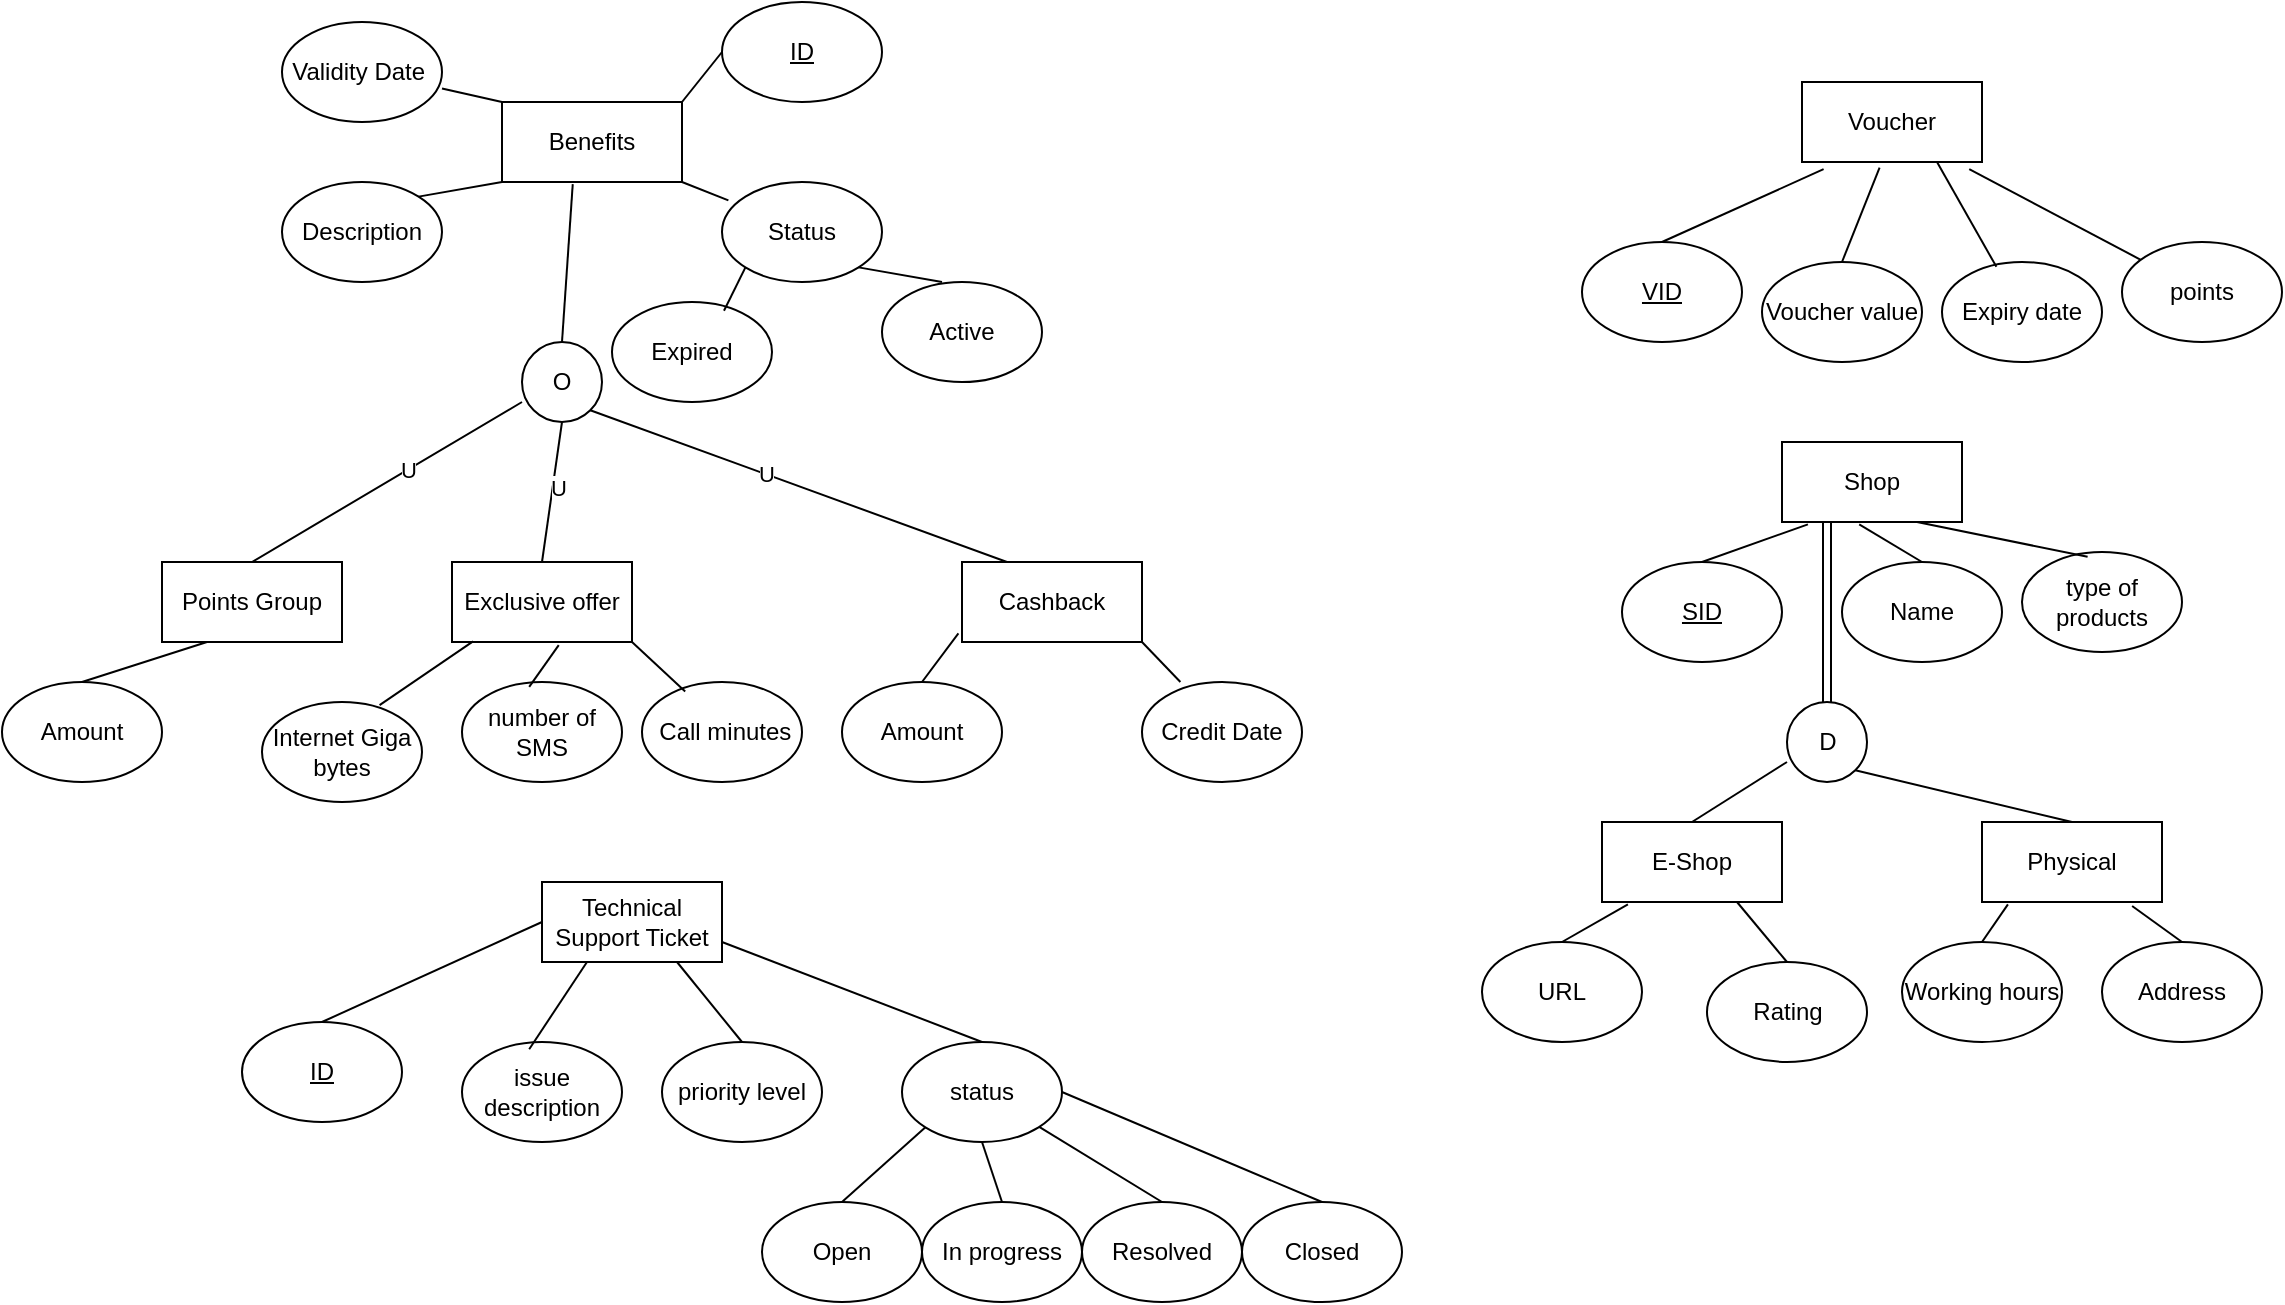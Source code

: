 <mxfile version="24.7.16">
  <diagram name="Page-1" id="bzFrpl2pj5LAW_aKo6UX">
    <mxGraphModel dx="1050" dy="522" grid="1" gridSize="10" guides="1" tooltips="1" connect="1" arrows="1" fold="1" page="1" pageScale="1" pageWidth="1169" pageHeight="1654" math="0" shadow="0">
      <root>
        <mxCell id="0" />
        <mxCell id="1" parent="0" />
        <mxCell id="9BoYEC_utU_tpTVn1mRY-117" value="Benefits" style="rounded=0;whiteSpace=wrap;html=1;" vertex="1" parent="1">
          <mxGeometry x="250" y="50" width="90" height="40" as="geometry" />
        </mxCell>
        <mxCell id="9BoYEC_utU_tpTVn1mRY-118" value="&lt;u&gt;ID&lt;/u&gt;" style="ellipse;whiteSpace=wrap;html=1;" vertex="1" parent="1">
          <mxGeometry x="360" width="80" height="50" as="geometry" />
        </mxCell>
        <mxCell id="9BoYEC_utU_tpTVn1mRY-119" value="Validity Date&amp;nbsp;" style="ellipse;whiteSpace=wrap;html=1;" vertex="1" parent="1">
          <mxGeometry x="140" y="10" width="80" height="50" as="geometry" />
        </mxCell>
        <mxCell id="9BoYEC_utU_tpTVn1mRY-120" value="Status" style="ellipse;whiteSpace=wrap;html=1;" vertex="1" parent="1">
          <mxGeometry x="360" y="90" width="80" height="50" as="geometry" />
        </mxCell>
        <mxCell id="9BoYEC_utU_tpTVn1mRY-121" value="Description" style="ellipse;whiteSpace=wrap;html=1;" vertex="1" parent="1">
          <mxGeometry x="140" y="90" width="80" height="50" as="geometry" />
        </mxCell>
        <mxCell id="9BoYEC_utU_tpTVn1mRY-122" value="Active" style="ellipse;whiteSpace=wrap;html=1;" vertex="1" parent="1">
          <mxGeometry x="440" y="140" width="80" height="50" as="geometry" />
        </mxCell>
        <mxCell id="9BoYEC_utU_tpTVn1mRY-123" value="Expired" style="ellipse;whiteSpace=wrap;html=1;" vertex="1" parent="1">
          <mxGeometry x="305" y="150" width="80" height="50" as="geometry" />
        </mxCell>
        <mxCell id="9BoYEC_utU_tpTVn1mRY-124" value="" style="endArrow=none;html=1;rounded=0;entryX=0;entryY=1;entryDx=0;entryDy=0;exitX=0.7;exitY=0.088;exitDx=0;exitDy=0;exitPerimeter=0;" edge="1" parent="1" source="9BoYEC_utU_tpTVn1mRY-123" target="9BoYEC_utU_tpTVn1mRY-120">
          <mxGeometry width="50" height="50" relative="1" as="geometry">
            <mxPoint x="420" y="280" as="sourcePoint" />
            <mxPoint x="470" y="230" as="targetPoint" />
          </mxGeometry>
        </mxCell>
        <mxCell id="9BoYEC_utU_tpTVn1mRY-125" value="" style="endArrow=none;html=1;rounded=0;exitX=1;exitY=0;exitDx=0;exitDy=0;entryX=0;entryY=1;entryDx=0;entryDy=0;" edge="1" parent="1" source="9BoYEC_utU_tpTVn1mRY-121" target="9BoYEC_utU_tpTVn1mRY-117">
          <mxGeometry width="50" height="50" relative="1" as="geometry">
            <mxPoint x="220" y="110" as="sourcePoint" />
            <mxPoint x="270" y="60" as="targetPoint" />
          </mxGeometry>
        </mxCell>
        <mxCell id="9BoYEC_utU_tpTVn1mRY-126" value="" style="endArrow=none;html=1;rounded=0;entryX=1;entryY=1;entryDx=0;entryDy=0;exitX=0.375;exitY=0;exitDx=0;exitDy=0;exitPerimeter=0;" edge="1" parent="1" source="9BoYEC_utU_tpTVn1mRY-122" target="9BoYEC_utU_tpTVn1mRY-120">
          <mxGeometry width="50" height="50" relative="1" as="geometry">
            <mxPoint x="480" y="210" as="sourcePoint" />
            <mxPoint x="530" y="160" as="targetPoint" />
          </mxGeometry>
        </mxCell>
        <mxCell id="9BoYEC_utU_tpTVn1mRY-127" value="" style="endArrow=none;html=1;rounded=0;entryX=0;entryY=0.5;entryDx=0;entryDy=0;exitX=1;exitY=0;exitDx=0;exitDy=0;" edge="1" parent="1" source="9BoYEC_utU_tpTVn1mRY-117" target="9BoYEC_utU_tpTVn1mRY-118">
          <mxGeometry width="50" height="50" relative="1" as="geometry">
            <mxPoint x="390" y="40" as="sourcePoint" />
            <mxPoint x="440" y="-10" as="targetPoint" />
          </mxGeometry>
        </mxCell>
        <mxCell id="9BoYEC_utU_tpTVn1mRY-128" value="" style="endArrow=none;html=1;rounded=0;entryX=0;entryY=0;entryDx=0;entryDy=0;exitX=1;exitY=0.664;exitDx=0;exitDy=0;exitPerimeter=0;" edge="1" parent="1" source="9BoYEC_utU_tpTVn1mRY-119" target="9BoYEC_utU_tpTVn1mRY-117">
          <mxGeometry width="50" height="50" relative="1" as="geometry">
            <mxPoint x="200" y="80" as="sourcePoint" />
            <mxPoint x="250" y="30" as="targetPoint" />
          </mxGeometry>
        </mxCell>
        <mxCell id="9BoYEC_utU_tpTVn1mRY-129" value="" style="endArrow=none;html=1;rounded=0;entryX=0.04;entryY=0.184;entryDx=0;entryDy=0;entryPerimeter=0;exitX=1;exitY=1;exitDx=0;exitDy=0;" edge="1" parent="1" source="9BoYEC_utU_tpTVn1mRY-117" target="9BoYEC_utU_tpTVn1mRY-120">
          <mxGeometry width="50" height="50" relative="1" as="geometry">
            <mxPoint x="370" y="170" as="sourcePoint" />
            <mxPoint x="420" y="120" as="targetPoint" />
          </mxGeometry>
        </mxCell>
        <mxCell id="9BoYEC_utU_tpTVn1mRY-130" value="Points Group" style="rounded=0;whiteSpace=wrap;html=1;" vertex="1" parent="1">
          <mxGeometry x="80" y="280" width="90" height="40" as="geometry" />
        </mxCell>
        <mxCell id="9BoYEC_utU_tpTVn1mRY-131" value="Amount" style="ellipse;whiteSpace=wrap;html=1;" vertex="1" parent="1">
          <mxGeometry y="340" width="80" height="50" as="geometry" />
        </mxCell>
        <mxCell id="9BoYEC_utU_tpTVn1mRY-132" value="" style="endArrow=none;html=1;rounded=0;exitX=0.5;exitY=0;exitDx=0;exitDy=0;entryX=0.25;entryY=1;entryDx=0;entryDy=0;" edge="1" parent="1" source="9BoYEC_utU_tpTVn1mRY-131" target="9BoYEC_utU_tpTVn1mRY-130">
          <mxGeometry width="50" height="50" relative="1" as="geometry">
            <mxPoint x="-80" y="450" as="sourcePoint" />
            <mxPoint x="-30" y="400" as="targetPoint" />
          </mxGeometry>
        </mxCell>
        <mxCell id="9BoYEC_utU_tpTVn1mRY-133" value="Exclusive offer" style="rounded=0;whiteSpace=wrap;html=1;" vertex="1" parent="1">
          <mxGeometry x="225" y="280" width="90" height="40" as="geometry" />
        </mxCell>
        <mxCell id="9BoYEC_utU_tpTVn1mRY-134" value="Internet Giga bytes" style="ellipse;whiteSpace=wrap;html=1;" vertex="1" parent="1">
          <mxGeometry x="130" y="350" width="80" height="50" as="geometry" />
        </mxCell>
        <mxCell id="9BoYEC_utU_tpTVn1mRY-135" value="number of SMS" style="ellipse;whiteSpace=wrap;html=1;" vertex="1" parent="1">
          <mxGeometry x="230" y="340" width="80" height="50" as="geometry" />
        </mxCell>
        <mxCell id="9BoYEC_utU_tpTVn1mRY-136" value="&amp;nbsp;Call minutes" style="ellipse;whiteSpace=wrap;html=1;" vertex="1" parent="1">
          <mxGeometry x="320" y="340" width="80" height="50" as="geometry" />
        </mxCell>
        <mxCell id="9BoYEC_utU_tpTVn1mRY-137" value="" style="endArrow=none;html=1;rounded=0;exitX=0.735;exitY=0.032;exitDx=0;exitDy=0;exitPerimeter=0;entryX=0.117;entryY=0.993;entryDx=0;entryDy=0;entryPerimeter=0;" edge="1" parent="1" source="9BoYEC_utU_tpTVn1mRY-134" target="9BoYEC_utU_tpTVn1mRY-133">
          <mxGeometry width="50" height="50" relative="1" as="geometry">
            <mxPoint x="190" y="460" as="sourcePoint" />
            <mxPoint x="240" y="410" as="targetPoint" />
          </mxGeometry>
        </mxCell>
        <mxCell id="9BoYEC_utU_tpTVn1mRY-138" value="" style="endArrow=none;html=1;rounded=0;exitX=0.42;exitY=0.048;exitDx=0;exitDy=0;exitPerimeter=0;entryX=0.593;entryY=1.04;entryDx=0;entryDy=0;entryPerimeter=0;" edge="1" parent="1" source="9BoYEC_utU_tpTVn1mRY-135" target="9BoYEC_utU_tpTVn1mRY-133">
          <mxGeometry width="50" height="50" relative="1" as="geometry">
            <mxPoint x="240" y="460" as="sourcePoint" />
            <mxPoint x="290" y="410" as="targetPoint" />
          </mxGeometry>
        </mxCell>
        <mxCell id="9BoYEC_utU_tpTVn1mRY-139" value="" style="endArrow=none;html=1;rounded=0;exitX=0.27;exitY=0.096;exitDx=0;exitDy=0;exitPerimeter=0;entryX=1;entryY=1;entryDx=0;entryDy=0;" edge="1" parent="1" source="9BoYEC_utU_tpTVn1mRY-136" target="9BoYEC_utU_tpTVn1mRY-133">
          <mxGeometry width="50" height="50" relative="1" as="geometry">
            <mxPoint x="390" y="440" as="sourcePoint" />
            <mxPoint x="440" y="390" as="targetPoint" />
          </mxGeometry>
        </mxCell>
        <mxCell id="9BoYEC_utU_tpTVn1mRY-140" value="Cashback" style="rounded=0;whiteSpace=wrap;html=1;" vertex="1" parent="1">
          <mxGeometry x="480" y="280" width="90" height="40" as="geometry" />
        </mxCell>
        <mxCell id="9BoYEC_utU_tpTVn1mRY-141" value="Amount" style="ellipse;whiteSpace=wrap;html=1;" vertex="1" parent="1">
          <mxGeometry x="420" y="340" width="80" height="50" as="geometry" />
        </mxCell>
        <mxCell id="9BoYEC_utU_tpTVn1mRY-142" value="" style="endArrow=none;html=1;rounded=0;exitX=0.5;exitY=0;exitDx=0;exitDy=0;entryX=-0.02;entryY=0.893;entryDx=0;entryDy=0;entryPerimeter=0;" edge="1" parent="1" source="9BoYEC_utU_tpTVn1mRY-141" target="9BoYEC_utU_tpTVn1mRY-140">
          <mxGeometry width="50" height="50" relative="1" as="geometry">
            <mxPoint x="560" y="460" as="sourcePoint" />
            <mxPoint x="610" y="410" as="targetPoint" />
          </mxGeometry>
        </mxCell>
        <mxCell id="9BoYEC_utU_tpTVn1mRY-143" value="Credit Date" style="ellipse;whiteSpace=wrap;html=1;" vertex="1" parent="1">
          <mxGeometry x="570" y="340" width="80" height="50" as="geometry" />
        </mxCell>
        <mxCell id="9BoYEC_utU_tpTVn1mRY-144" value="" style="endArrow=none;html=1;rounded=0;entryX=1;entryY=1;entryDx=0;entryDy=0;exitX=0.24;exitY=0;exitDx=0;exitDy=0;exitPerimeter=0;" edge="1" parent="1" source="9BoYEC_utU_tpTVn1mRY-143" target="9BoYEC_utU_tpTVn1mRY-140">
          <mxGeometry width="50" height="50" relative="1" as="geometry">
            <mxPoint x="740" y="480" as="sourcePoint" />
            <mxPoint x="790" y="430" as="targetPoint" />
          </mxGeometry>
        </mxCell>
        <mxCell id="9BoYEC_utU_tpTVn1mRY-145" value="O" style="ellipse;whiteSpace=wrap;html=1;aspect=fixed;" vertex="1" parent="1">
          <mxGeometry x="260" y="170" width="40" height="40" as="geometry" />
        </mxCell>
        <mxCell id="9BoYEC_utU_tpTVn1mRY-146" value="" style="endArrow=none;html=1;rounded=0;exitX=0.5;exitY=0;exitDx=0;exitDy=0;entryX=0.5;entryY=1;entryDx=0;entryDy=0;" edge="1" parent="1" source="9BoYEC_utU_tpTVn1mRY-133" target="9BoYEC_utU_tpTVn1mRY-145">
          <mxGeometry width="50" height="50" relative="1" as="geometry">
            <mxPoint x="240" y="310" as="sourcePoint" />
            <mxPoint x="290" y="260" as="targetPoint" />
          </mxGeometry>
        </mxCell>
        <mxCell id="9BoYEC_utU_tpTVn1mRY-147" value="U" style="edgeLabel;html=1;align=center;verticalAlign=middle;resizable=0;points=[];" vertex="1" connectable="0" parent="9BoYEC_utU_tpTVn1mRY-146">
          <mxGeometry x="0.056" y="-2" relative="1" as="geometry">
            <mxPoint as="offset" />
          </mxGeometry>
        </mxCell>
        <mxCell id="9BoYEC_utU_tpTVn1mRY-148" value="" style="endArrow=none;html=1;rounded=0;entryX=0;entryY=0.75;entryDx=0;entryDy=0;entryPerimeter=0;exitX=0.5;exitY=0;exitDx=0;exitDy=0;" edge="1" parent="1" source="9BoYEC_utU_tpTVn1mRY-130" target="9BoYEC_utU_tpTVn1mRY-145">
          <mxGeometry width="50" height="50" relative="1" as="geometry">
            <mxPoint x="30" y="350" as="sourcePoint" />
            <mxPoint x="80" y="300" as="targetPoint" />
          </mxGeometry>
        </mxCell>
        <mxCell id="9BoYEC_utU_tpTVn1mRY-149" value="U" style="edgeLabel;html=1;align=center;verticalAlign=middle;resizable=0;points=[];" vertex="1" connectable="0" parent="9BoYEC_utU_tpTVn1mRY-148">
          <mxGeometry x="0.152" relative="1" as="geometry">
            <mxPoint as="offset" />
          </mxGeometry>
        </mxCell>
        <mxCell id="9BoYEC_utU_tpTVn1mRY-150" value="" style="endArrow=none;html=1;rounded=0;entryX=1;entryY=1;entryDx=0;entryDy=0;exitX=0.25;exitY=0;exitDx=0;exitDy=0;" edge="1" parent="1" source="9BoYEC_utU_tpTVn1mRY-140" target="9BoYEC_utU_tpTVn1mRY-145">
          <mxGeometry width="50" height="50" relative="1" as="geometry">
            <mxPoint x="450" y="350" as="sourcePoint" />
            <mxPoint x="500" y="300" as="targetPoint" />
          </mxGeometry>
        </mxCell>
        <mxCell id="9BoYEC_utU_tpTVn1mRY-151" value="U" style="edgeLabel;html=1;align=center;verticalAlign=middle;resizable=0;points=[];" vertex="1" connectable="0" parent="9BoYEC_utU_tpTVn1mRY-150">
          <mxGeometry x="0.154" relative="1" as="geometry">
            <mxPoint as="offset" />
          </mxGeometry>
        </mxCell>
        <mxCell id="9BoYEC_utU_tpTVn1mRY-152" value="" style="endArrow=none;html=1;rounded=0;entryX=0.393;entryY=1.027;entryDx=0;entryDy=0;entryPerimeter=0;exitX=0.5;exitY=0;exitDx=0;exitDy=0;" edge="1" parent="1" source="9BoYEC_utU_tpTVn1mRY-145" target="9BoYEC_utU_tpTVn1mRY-117">
          <mxGeometry width="50" height="50" relative="1" as="geometry">
            <mxPoint x="290" y="220" as="sourcePoint" />
            <mxPoint x="340" y="170" as="targetPoint" />
          </mxGeometry>
        </mxCell>
        <mxCell id="9BoYEC_utU_tpTVn1mRY-154" value="Voucher" style="rounded=0;whiteSpace=wrap;html=1;" vertex="1" parent="1">
          <mxGeometry x="900" y="40" width="90" height="40" as="geometry" />
        </mxCell>
        <mxCell id="9BoYEC_utU_tpTVn1mRY-192" value="&lt;u&gt;VID&lt;/u&gt;" style="ellipse;whiteSpace=wrap;html=1;" vertex="1" parent="1">
          <mxGeometry x="790" y="120" width="80" height="50" as="geometry" />
        </mxCell>
        <mxCell id="9BoYEC_utU_tpTVn1mRY-193" value="Voucher value" style="ellipse;whiteSpace=wrap;html=1;" vertex="1" parent="1">
          <mxGeometry x="880" y="130" width="80" height="50" as="geometry" />
        </mxCell>
        <mxCell id="9BoYEC_utU_tpTVn1mRY-194" value="Expiry date" style="ellipse;whiteSpace=wrap;html=1;" vertex="1" parent="1">
          <mxGeometry x="970" y="130" width="80" height="50" as="geometry" />
        </mxCell>
        <mxCell id="9BoYEC_utU_tpTVn1mRY-195" value="points" style="ellipse;whiteSpace=wrap;html=1;" vertex="1" parent="1">
          <mxGeometry x="1060" y="120" width="80" height="50" as="geometry" />
        </mxCell>
        <mxCell id="9BoYEC_utU_tpTVn1mRY-197" value="" style="endArrow=none;html=1;rounded=0;entryX=0.12;entryY=1.09;entryDx=0;entryDy=0;entryPerimeter=0;exitX=0.5;exitY=0;exitDx=0;exitDy=0;" edge="1" parent="1" source="9BoYEC_utU_tpTVn1mRY-192" target="9BoYEC_utU_tpTVn1mRY-154">
          <mxGeometry width="50" height="50" relative="1" as="geometry">
            <mxPoint x="850" y="120" as="sourcePoint" />
            <mxPoint x="900" y="70" as="targetPoint" />
          </mxGeometry>
        </mxCell>
        <mxCell id="9BoYEC_utU_tpTVn1mRY-199" value="" style="endArrow=none;html=1;rounded=0;exitX=0.5;exitY=0;exitDx=0;exitDy=0;entryX=0.431;entryY=1.07;entryDx=0;entryDy=0;entryPerimeter=0;" edge="1" parent="1" source="9BoYEC_utU_tpTVn1mRY-193" target="9BoYEC_utU_tpTVn1mRY-154">
          <mxGeometry width="50" height="50" relative="1" as="geometry">
            <mxPoint x="900" y="130" as="sourcePoint" />
            <mxPoint x="950" y="80" as="targetPoint" />
          </mxGeometry>
        </mxCell>
        <mxCell id="9BoYEC_utU_tpTVn1mRY-200" value="" style="endArrow=none;html=1;rounded=0;entryX=0.75;entryY=1;entryDx=0;entryDy=0;exitX=0.34;exitY=0.048;exitDx=0;exitDy=0;exitPerimeter=0;" edge="1" parent="1" source="9BoYEC_utU_tpTVn1mRY-194" target="9BoYEC_utU_tpTVn1mRY-154">
          <mxGeometry width="50" height="50" relative="1" as="geometry">
            <mxPoint x="1020" y="140" as="sourcePoint" />
            <mxPoint x="1070" y="90" as="targetPoint" />
          </mxGeometry>
        </mxCell>
        <mxCell id="9BoYEC_utU_tpTVn1mRY-201" value="" style="endArrow=none;html=1;rounded=0;entryX=0.929;entryY=1.09;entryDx=0;entryDy=0;entryPerimeter=0;" edge="1" parent="1" source="9BoYEC_utU_tpTVn1mRY-195" target="9BoYEC_utU_tpTVn1mRY-154">
          <mxGeometry width="50" height="50" relative="1" as="geometry">
            <mxPoint x="1050" y="100" as="sourcePoint" />
            <mxPoint x="1100" y="50" as="targetPoint" />
          </mxGeometry>
        </mxCell>
        <mxCell id="9BoYEC_utU_tpTVn1mRY-202" value="Shop" style="rounded=0;whiteSpace=wrap;html=1;" vertex="1" parent="1">
          <mxGeometry x="890" y="220" width="90" height="40" as="geometry" />
        </mxCell>
        <mxCell id="9BoYEC_utU_tpTVn1mRY-203" value="&lt;u&gt;SID&lt;/u&gt;" style="ellipse;whiteSpace=wrap;html=1;" vertex="1" parent="1">
          <mxGeometry x="810" y="280" width="80" height="50" as="geometry" />
        </mxCell>
        <mxCell id="9BoYEC_utU_tpTVn1mRY-204" value="Name" style="ellipse;whiteSpace=wrap;html=1;" vertex="1" parent="1">
          <mxGeometry x="920" y="280" width="80" height="50" as="geometry" />
        </mxCell>
        <mxCell id="9BoYEC_utU_tpTVn1mRY-205" value="type of products" style="ellipse;whiteSpace=wrap;html=1;" vertex="1" parent="1">
          <mxGeometry x="1010" y="275" width="80" height="50" as="geometry" />
        </mxCell>
        <mxCell id="9BoYEC_utU_tpTVn1mRY-206" value="" style="endArrow=none;html=1;rounded=0;exitX=0.5;exitY=0;exitDx=0;exitDy=0;entryX=0.144;entryY=1.03;entryDx=0;entryDy=0;entryPerimeter=0;" edge="1" parent="1" source="9BoYEC_utU_tpTVn1mRY-203" target="9BoYEC_utU_tpTVn1mRY-202">
          <mxGeometry width="50" height="50" relative="1" as="geometry">
            <mxPoint x="895" y="340" as="sourcePoint" />
            <mxPoint x="945" y="290" as="targetPoint" />
          </mxGeometry>
        </mxCell>
        <mxCell id="9BoYEC_utU_tpTVn1mRY-208" value="" style="endArrow=none;html=1;rounded=0;entryX=0.429;entryY=1.03;entryDx=0;entryDy=0;entryPerimeter=0;exitX=0.5;exitY=0;exitDx=0;exitDy=0;" edge="1" parent="1" source="9BoYEC_utU_tpTVn1mRY-204" target="9BoYEC_utU_tpTVn1mRY-202">
          <mxGeometry width="50" height="50" relative="1" as="geometry">
            <mxPoint x="935" y="340" as="sourcePoint" />
            <mxPoint x="985" y="290" as="targetPoint" />
          </mxGeometry>
        </mxCell>
        <mxCell id="9BoYEC_utU_tpTVn1mRY-209" value="" style="endArrow=none;html=1;rounded=0;entryX=0.75;entryY=1;entryDx=0;entryDy=0;exitX=0.41;exitY=0.048;exitDx=0;exitDy=0;exitPerimeter=0;" edge="1" parent="1" source="9BoYEC_utU_tpTVn1mRY-205" target="9BoYEC_utU_tpTVn1mRY-202">
          <mxGeometry width="50" height="50" relative="1" as="geometry">
            <mxPoint x="1045" y="340" as="sourcePoint" />
            <mxPoint x="1095" y="290" as="targetPoint" />
          </mxGeometry>
        </mxCell>
        <mxCell id="9BoYEC_utU_tpTVn1mRY-211" value="Physical" style="rounded=0;whiteSpace=wrap;html=1;" vertex="1" parent="1">
          <mxGeometry x="990" y="410" width="90" height="40" as="geometry" />
        </mxCell>
        <mxCell id="9BoYEC_utU_tpTVn1mRY-212" value="Working hours" style="ellipse;whiteSpace=wrap;html=1;" vertex="1" parent="1">
          <mxGeometry x="950" y="470" width="80" height="50" as="geometry" />
        </mxCell>
        <mxCell id="9BoYEC_utU_tpTVn1mRY-213" value="Address" style="ellipse;whiteSpace=wrap;html=1;" vertex="1" parent="1">
          <mxGeometry x="1050" y="470" width="80" height="50" as="geometry" />
        </mxCell>
        <mxCell id="9BoYEC_utU_tpTVn1mRY-215" value="" style="endArrow=none;html=1;rounded=0;exitX=0.5;exitY=0;exitDx=0;exitDy=0;entryX=0.144;entryY=1.03;entryDx=0;entryDy=0;entryPerimeter=0;" edge="1" parent="1" source="9BoYEC_utU_tpTVn1mRY-212" target="9BoYEC_utU_tpTVn1mRY-211">
          <mxGeometry width="50" height="50" relative="1" as="geometry">
            <mxPoint x="937.5" y="570" as="sourcePoint" />
            <mxPoint x="987.5" y="520" as="targetPoint" />
          </mxGeometry>
        </mxCell>
        <mxCell id="9BoYEC_utU_tpTVn1mRY-216" value="" style="endArrow=none;html=1;rounded=0;entryX=0.834;entryY=1.05;entryDx=0;entryDy=0;entryPerimeter=0;exitX=0.5;exitY=0;exitDx=0;exitDy=0;" edge="1" parent="1" source="9BoYEC_utU_tpTVn1mRY-213" target="9BoYEC_utU_tpTVn1mRY-211">
          <mxGeometry width="50" height="50" relative="1" as="geometry">
            <mxPoint x="977.5" y="570" as="sourcePoint" />
            <mxPoint x="1027.5" y="520" as="targetPoint" />
          </mxGeometry>
        </mxCell>
        <mxCell id="9BoYEC_utU_tpTVn1mRY-218" value="E-Shop" style="rounded=0;whiteSpace=wrap;html=1;" vertex="1" parent="1">
          <mxGeometry x="800" y="410" width="90" height="40" as="geometry" />
        </mxCell>
        <mxCell id="9BoYEC_utU_tpTVn1mRY-219" value="URL" style="ellipse;whiteSpace=wrap;html=1;" vertex="1" parent="1">
          <mxGeometry x="740" y="470" width="80" height="50" as="geometry" />
        </mxCell>
        <mxCell id="9BoYEC_utU_tpTVn1mRY-220" value="Rating" style="ellipse;whiteSpace=wrap;html=1;" vertex="1" parent="1">
          <mxGeometry x="852.5" y="480" width="80" height="50" as="geometry" />
        </mxCell>
        <mxCell id="9BoYEC_utU_tpTVn1mRY-222" value="" style="endArrow=none;html=1;rounded=0;exitX=0.5;exitY=0;exitDx=0;exitDy=0;entryX=0.144;entryY=1.03;entryDx=0;entryDy=0;entryPerimeter=0;" edge="1" parent="1" source="9BoYEC_utU_tpTVn1mRY-219" target="9BoYEC_utU_tpTVn1mRY-218">
          <mxGeometry width="50" height="50" relative="1" as="geometry">
            <mxPoint x="650" y="560" as="sourcePoint" />
            <mxPoint x="700" y="510" as="targetPoint" />
          </mxGeometry>
        </mxCell>
        <mxCell id="9BoYEC_utU_tpTVn1mRY-223" value="" style="endArrow=none;html=1;rounded=0;entryX=0.75;entryY=1;entryDx=0;entryDy=0;exitX=0.5;exitY=0;exitDx=0;exitDy=0;" edge="1" parent="1" source="9BoYEC_utU_tpTVn1mRY-220" target="9BoYEC_utU_tpTVn1mRY-218">
          <mxGeometry width="50" height="50" relative="1" as="geometry">
            <mxPoint x="690" y="560" as="sourcePoint" />
            <mxPoint x="740" y="510" as="targetPoint" />
          </mxGeometry>
        </mxCell>
        <mxCell id="9BoYEC_utU_tpTVn1mRY-228" value="" style="shape=link;html=1;rounded=0;entryX=0.25;entryY=1;entryDx=0;entryDy=0;exitX=0.5;exitY=0;exitDx=0;exitDy=0;" edge="1" parent="1" source="9BoYEC_utU_tpTVn1mRY-229" target="9BoYEC_utU_tpTVn1mRY-202">
          <mxGeometry width="100" relative="1" as="geometry">
            <mxPoint x="870" y="470" as="sourcePoint" />
            <mxPoint x="930" y="450" as="targetPoint" />
          </mxGeometry>
        </mxCell>
        <mxCell id="9BoYEC_utU_tpTVn1mRY-229" value="D" style="ellipse;whiteSpace=wrap;html=1;aspect=fixed;" vertex="1" parent="1">
          <mxGeometry x="892.5" y="350" width="40" height="40" as="geometry" />
        </mxCell>
        <mxCell id="9BoYEC_utU_tpTVn1mRY-232" value="" style="endArrow=none;html=1;rounded=0;entryX=0;entryY=0.75;entryDx=0;entryDy=0;entryPerimeter=0;exitX=0.5;exitY=0;exitDx=0;exitDy=0;" edge="1" parent="1" source="9BoYEC_utU_tpTVn1mRY-218" target="9BoYEC_utU_tpTVn1mRY-229">
          <mxGeometry width="50" height="50" relative="1" as="geometry">
            <mxPoint x="730" y="470" as="sourcePoint" />
            <mxPoint x="780" y="420" as="targetPoint" />
          </mxGeometry>
        </mxCell>
        <mxCell id="9BoYEC_utU_tpTVn1mRY-233" value="" style="endArrow=none;html=1;rounded=0;entryX=1;entryY=1;entryDx=0;entryDy=0;exitX=0.5;exitY=0;exitDx=0;exitDy=0;" edge="1" parent="1" source="9BoYEC_utU_tpTVn1mRY-211" target="9BoYEC_utU_tpTVn1mRY-229">
          <mxGeometry width="50" height="50" relative="1" as="geometry">
            <mxPoint x="990" y="480" as="sourcePoint" />
            <mxPoint x="1040" y="430" as="targetPoint" />
          </mxGeometry>
        </mxCell>
        <mxCell id="9BoYEC_utU_tpTVn1mRY-234" value="Technical Support Ticket" style="rounded=0;whiteSpace=wrap;html=1;" vertex="1" parent="1">
          <mxGeometry x="270" y="440" width="90" height="40" as="geometry" />
        </mxCell>
        <mxCell id="9BoYEC_utU_tpTVn1mRY-236" value="&lt;u&gt;ID&lt;/u&gt;" style="ellipse;whiteSpace=wrap;html=1;" vertex="1" parent="1">
          <mxGeometry x="120" y="510" width="80" height="50" as="geometry" />
        </mxCell>
        <mxCell id="9BoYEC_utU_tpTVn1mRY-237" value="issue description" style="ellipse;whiteSpace=wrap;html=1;" vertex="1" parent="1">
          <mxGeometry x="230" y="520" width="80" height="50" as="geometry" />
        </mxCell>
        <mxCell id="9BoYEC_utU_tpTVn1mRY-238" value="priority level" style="ellipse;whiteSpace=wrap;html=1;" vertex="1" parent="1">
          <mxGeometry x="330" y="520" width="80" height="50" as="geometry" />
        </mxCell>
        <mxCell id="9BoYEC_utU_tpTVn1mRY-239" value="status" style="ellipse;whiteSpace=wrap;html=1;" vertex="1" parent="1">
          <mxGeometry x="450" y="520" width="80" height="50" as="geometry" />
        </mxCell>
        <mxCell id="9BoYEC_utU_tpTVn1mRY-240" value="Open" style="ellipse;whiteSpace=wrap;html=1;" vertex="1" parent="1">
          <mxGeometry x="380" y="600" width="80" height="50" as="geometry" />
        </mxCell>
        <mxCell id="9BoYEC_utU_tpTVn1mRY-241" value="" style="endArrow=none;html=1;rounded=0;exitX=0.5;exitY=0;exitDx=0;exitDy=0;entryX=0;entryY=1;entryDx=0;entryDy=0;" edge="1" parent="1" source="9BoYEC_utU_tpTVn1mRY-240" target="9BoYEC_utU_tpTVn1mRY-239">
          <mxGeometry width="50" height="50" relative="1" as="geometry">
            <mxPoint x="330" y="729" as="sourcePoint" />
            <mxPoint x="493" y="620" as="targetPoint" />
          </mxGeometry>
        </mxCell>
        <mxCell id="9BoYEC_utU_tpTVn1mRY-242" value="In progress" style="ellipse;whiteSpace=wrap;html=1;" vertex="1" parent="1">
          <mxGeometry x="460" y="600" width="80" height="50" as="geometry" />
        </mxCell>
        <mxCell id="9BoYEC_utU_tpTVn1mRY-243" value="" style="endArrow=none;html=1;rounded=0;exitX=0.5;exitY=0;exitDx=0;exitDy=0;entryX=0.5;entryY=1;entryDx=0;entryDy=0;" edge="1" parent="1" source="9BoYEC_utU_tpTVn1mRY-242" target="9BoYEC_utU_tpTVn1mRY-239">
          <mxGeometry width="50" height="50" relative="1" as="geometry">
            <mxPoint x="455" y="729" as="sourcePoint" />
            <mxPoint x="520" y="620" as="targetPoint" />
          </mxGeometry>
        </mxCell>
        <mxCell id="9BoYEC_utU_tpTVn1mRY-244" value="Resolved" style="ellipse;whiteSpace=wrap;html=1;" vertex="1" parent="1">
          <mxGeometry x="540" y="600" width="80" height="50" as="geometry" />
        </mxCell>
        <mxCell id="9BoYEC_utU_tpTVn1mRY-245" value="" style="endArrow=none;html=1;rounded=0;exitX=0.5;exitY=0;exitDx=0;exitDy=0;" edge="1" parent="1" source="9BoYEC_utU_tpTVn1mRY-244" target="9BoYEC_utU_tpTVn1mRY-239">
          <mxGeometry width="50" height="50" relative="1" as="geometry">
            <mxPoint x="530" y="719" as="sourcePoint" />
            <mxPoint x="693" y="610" as="targetPoint" />
          </mxGeometry>
        </mxCell>
        <mxCell id="9BoYEC_utU_tpTVn1mRY-246" value="Closed" style="ellipse;whiteSpace=wrap;html=1;" vertex="1" parent="1">
          <mxGeometry x="620" y="600" width="80" height="50" as="geometry" />
        </mxCell>
        <mxCell id="9BoYEC_utU_tpTVn1mRY-247" value="" style="endArrow=none;html=1;rounded=0;exitX=0.5;exitY=0;exitDx=0;exitDy=0;entryX=1;entryY=0.5;entryDx=0;entryDy=0;" edge="1" parent="1" source="9BoYEC_utU_tpTVn1mRY-246" target="9BoYEC_utU_tpTVn1mRY-239">
          <mxGeometry width="50" height="50" relative="1" as="geometry">
            <mxPoint x="620" y="728.5" as="sourcePoint" />
            <mxPoint x="783" y="619.5" as="targetPoint" />
          </mxGeometry>
        </mxCell>
        <mxCell id="9BoYEC_utU_tpTVn1mRY-248" value="" style="endArrow=none;html=1;rounded=0;entryX=0;entryY=0.5;entryDx=0;entryDy=0;exitX=0.5;exitY=0;exitDx=0;exitDy=0;" edge="1" parent="1" source="9BoYEC_utU_tpTVn1mRY-236" target="9BoYEC_utU_tpTVn1mRY-234">
          <mxGeometry width="50" height="50" relative="1" as="geometry">
            <mxPoint x="190" y="560" as="sourcePoint" />
            <mxPoint x="240" y="510" as="targetPoint" />
          </mxGeometry>
        </mxCell>
        <mxCell id="9BoYEC_utU_tpTVn1mRY-249" value="" style="endArrow=none;html=1;rounded=0;exitX=0.42;exitY=0.072;exitDx=0;exitDy=0;exitPerimeter=0;entryX=0.25;entryY=1;entryDx=0;entryDy=0;" edge="1" parent="1" source="9BoYEC_utU_tpTVn1mRY-237" target="9BoYEC_utU_tpTVn1mRY-234">
          <mxGeometry width="50" height="50" relative="1" as="geometry">
            <mxPoint x="240" y="570" as="sourcePoint" />
            <mxPoint x="290" y="520" as="targetPoint" />
          </mxGeometry>
        </mxCell>
        <mxCell id="9BoYEC_utU_tpTVn1mRY-250" value="" style="endArrow=none;html=1;rounded=0;entryX=0.75;entryY=1;entryDx=0;entryDy=0;exitX=0.5;exitY=0;exitDx=0;exitDy=0;" edge="1" parent="1" source="9BoYEC_utU_tpTVn1mRY-238" target="9BoYEC_utU_tpTVn1mRY-234">
          <mxGeometry width="50" height="50" relative="1" as="geometry">
            <mxPoint x="390" y="560" as="sourcePoint" />
            <mxPoint x="440" y="510" as="targetPoint" />
          </mxGeometry>
        </mxCell>
        <mxCell id="9BoYEC_utU_tpTVn1mRY-251" value="" style="endArrow=none;html=1;rounded=0;exitX=0.5;exitY=0;exitDx=0;exitDy=0;entryX=1;entryY=0.75;entryDx=0;entryDy=0;" edge="1" parent="1" source="9BoYEC_utU_tpTVn1mRY-239" target="9BoYEC_utU_tpTVn1mRY-234">
          <mxGeometry width="50" height="50" relative="1" as="geometry">
            <mxPoint x="410" y="550" as="sourcePoint" />
            <mxPoint x="460" y="500" as="targetPoint" />
          </mxGeometry>
        </mxCell>
      </root>
    </mxGraphModel>
  </diagram>
</mxfile>
